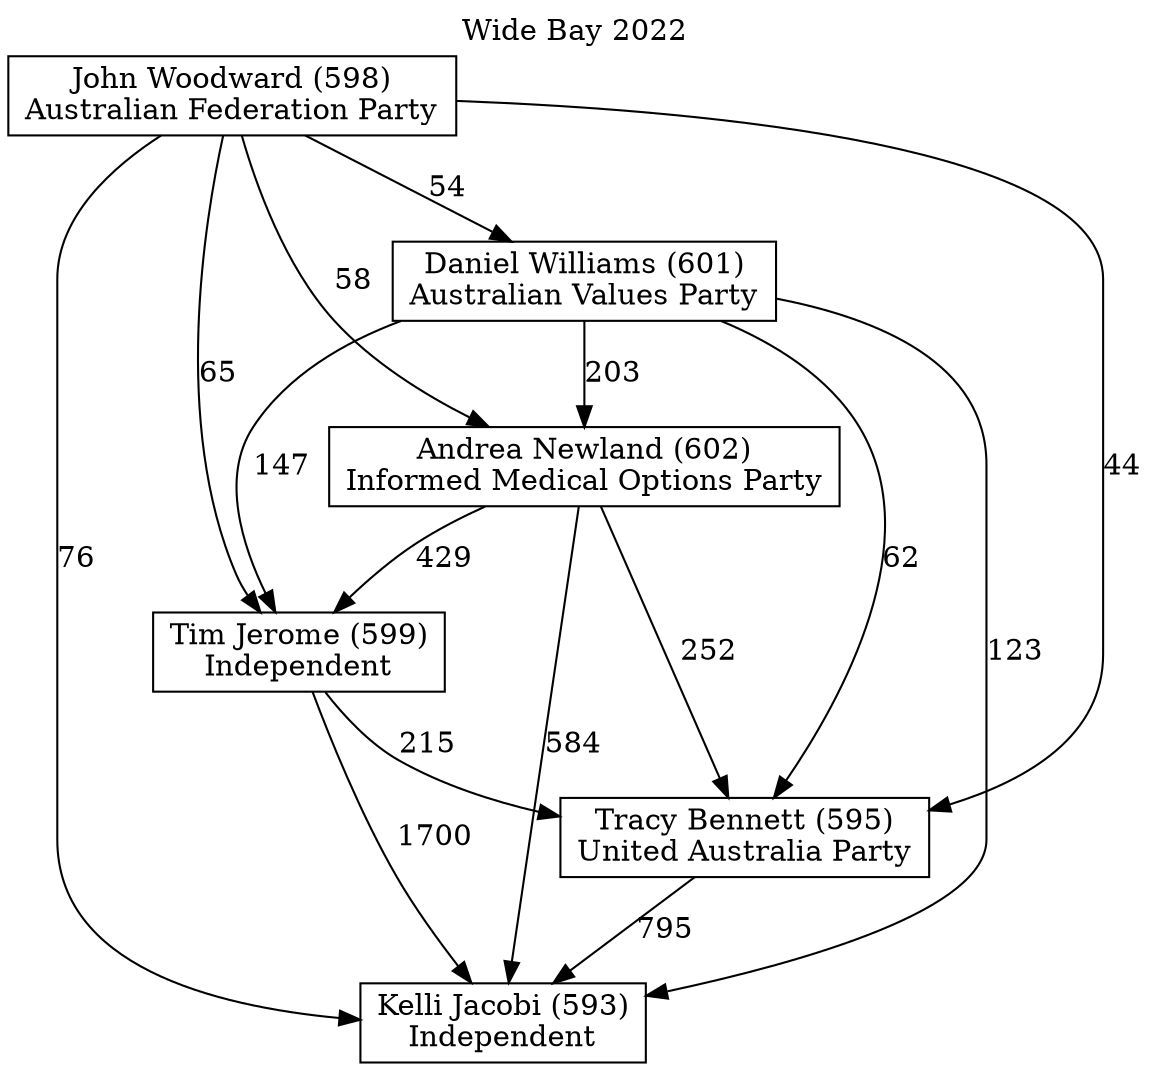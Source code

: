 // House preference flow
digraph "Kelli Jacobi (593)_Wide Bay_2022" {
	graph [label="Wide Bay 2022" labelloc=t mclimit=10]
	node [shape=box]
	"Kelli Jacobi (593)" [label="Kelli Jacobi (593)
Independent"]
	"Tracy Bennett (595)" [label="Tracy Bennett (595)
United Australia Party"]
	"Tim Jerome (599)" [label="Tim Jerome (599)
Independent"]
	"Andrea Newland (602)" [label="Andrea Newland (602)
Informed Medical Options Party"]
	"Daniel Williams (601)" [label="Daniel Williams (601)
Australian Values Party"]
	"John Woodward (598)" [label="John Woodward (598)
Australian Federation Party"]
	"Tracy Bennett (595)" -> "Kelli Jacobi (593)" [label=795]
	"Tim Jerome (599)" -> "Tracy Bennett (595)" [label=215]
	"Andrea Newland (602)" -> "Tim Jerome (599)" [label=429]
	"Daniel Williams (601)" -> "Andrea Newland (602)" [label=203]
	"John Woodward (598)" -> "Daniel Williams (601)" [label=54]
	"Tim Jerome (599)" -> "Kelli Jacobi (593)" [label=1700]
	"Andrea Newland (602)" -> "Kelli Jacobi (593)" [label=584]
	"Daniel Williams (601)" -> "Kelli Jacobi (593)" [label=123]
	"John Woodward (598)" -> "Kelli Jacobi (593)" [label=76]
	"John Woodward (598)" -> "Andrea Newland (602)" [label=58]
	"Daniel Williams (601)" -> "Tim Jerome (599)" [label=147]
	"John Woodward (598)" -> "Tim Jerome (599)" [label=65]
	"Andrea Newland (602)" -> "Tracy Bennett (595)" [label=252]
	"Daniel Williams (601)" -> "Tracy Bennett (595)" [label=62]
	"John Woodward (598)" -> "Tracy Bennett (595)" [label=44]
}
